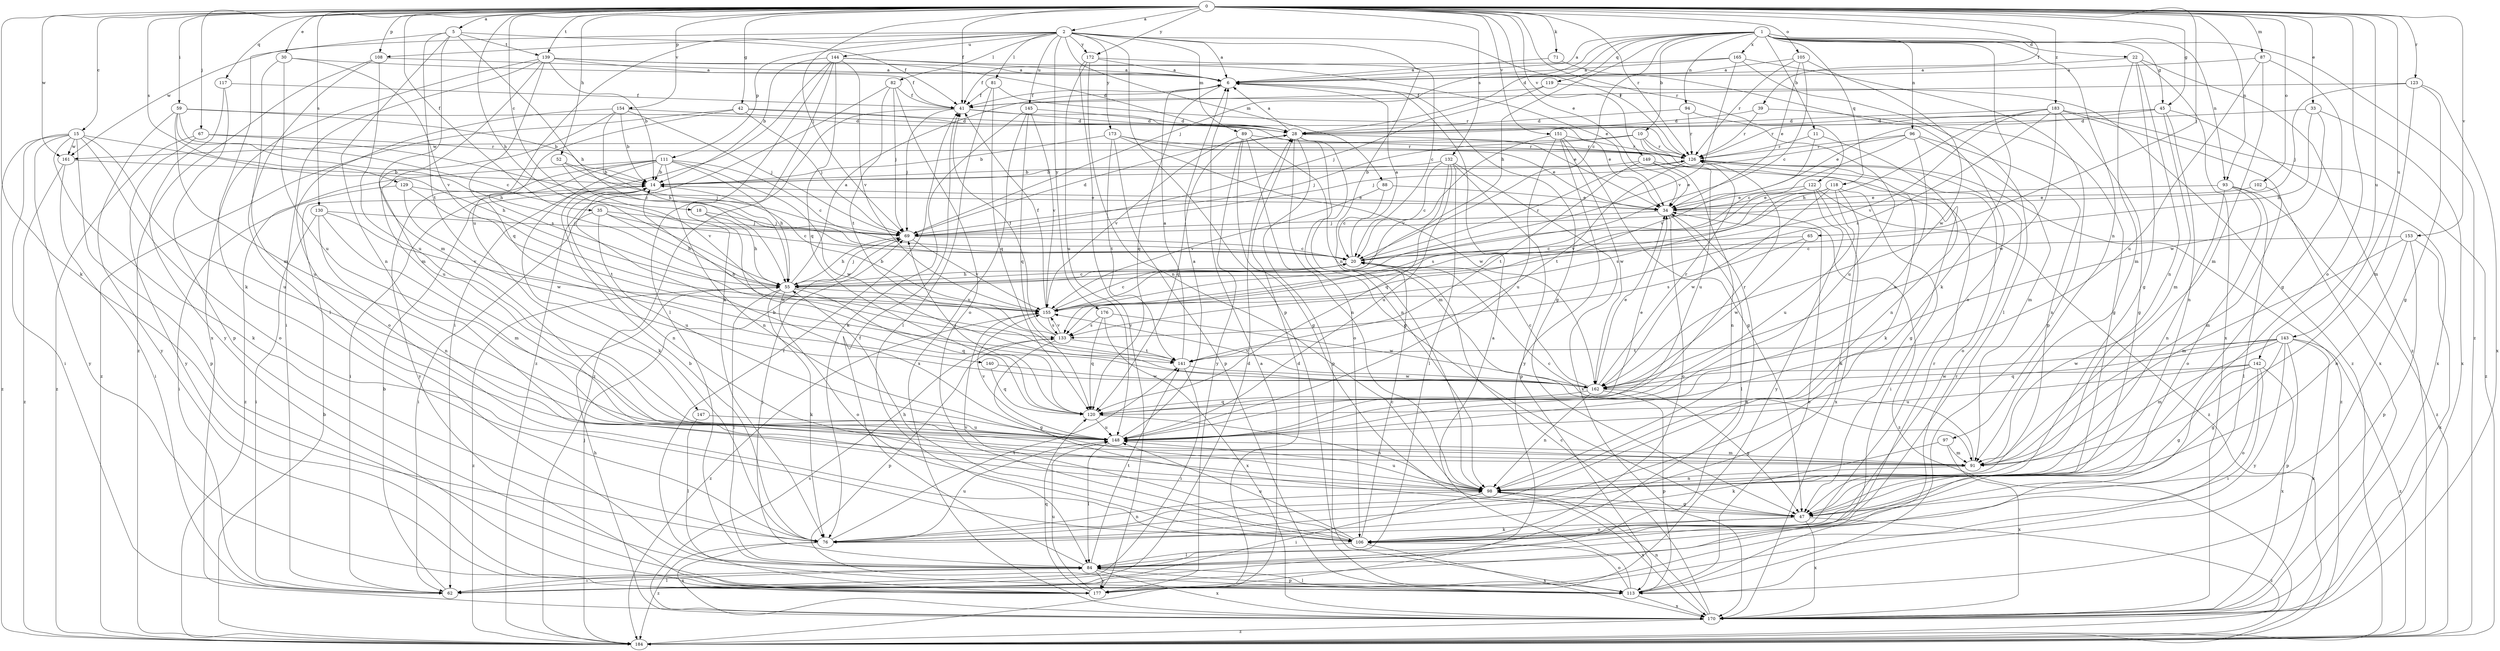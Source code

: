 strict digraph  {
0;
1;
2;
5;
6;
10;
11;
14;
15;
18;
20;
22;
28;
30;
33;
34;
35;
39;
41;
42;
45;
47;
52;
55;
59;
62;
65;
67;
69;
71;
76;
81;
82;
84;
87;
88;
89;
91;
93;
94;
96;
97;
98;
102;
105;
106;
108;
111;
113;
117;
118;
119;
120;
122;
123;
126;
129;
130;
132;
133;
139;
140;
141;
142;
143;
144;
145;
147;
148;
149;
151;
153;
154;
155;
161;
162;
165;
170;
172;
173;
176;
177;
183;
184;
0 -> 2  [label=a];
0 -> 5  [label=a];
0 -> 15  [label=c];
0 -> 18  [label=c];
0 -> 30  [label=e];
0 -> 33  [label=e];
0 -> 34  [label=e];
0 -> 35  [label=f];
0 -> 39  [label=f];
0 -> 41  [label=f];
0 -> 42  [label=g];
0 -> 45  [label=g];
0 -> 52  [label=h];
0 -> 55  [label=h];
0 -> 59  [label=i];
0 -> 65  [label=j];
0 -> 67  [label=j];
0 -> 69  [label=j];
0 -> 71  [label=k];
0 -> 76  [label=k];
0 -> 87  [label=m];
0 -> 93  [label=n];
0 -> 102  [label=o];
0 -> 105  [label=o];
0 -> 106  [label=o];
0 -> 108  [label=p];
0 -> 117  [label=q];
0 -> 122  [label=r];
0 -> 123  [label=r];
0 -> 126  [label=r];
0 -> 129  [label=s];
0 -> 130  [label=s];
0 -> 132  [label=s];
0 -> 139  [label=t];
0 -> 142  [label=u];
0 -> 143  [label=u];
0 -> 149  [label=v];
0 -> 151  [label=v];
0 -> 153  [label=v];
0 -> 154  [label=v];
0 -> 161  [label=w];
0 -> 172  [label=y];
0 -> 183  [label=z];
1 -> 6  [label=a];
1 -> 10  [label=b];
1 -> 11  [label=b];
1 -> 20  [label=c];
1 -> 22  [label=d];
1 -> 28  [label=d];
1 -> 45  [label=g];
1 -> 55  [label=h];
1 -> 69  [label=j];
1 -> 76  [label=k];
1 -> 93  [label=n];
1 -> 94  [label=n];
1 -> 96  [label=n];
1 -> 97  [label=n];
1 -> 118  [label=q];
1 -> 119  [label=q];
1 -> 165  [label=x];
1 -> 184  [label=z];
2 -> 6  [label=a];
2 -> 81  [label=l];
2 -> 82  [label=l];
2 -> 88  [label=m];
2 -> 89  [label=m];
2 -> 98  [label=n];
2 -> 108  [label=p];
2 -> 111  [label=p];
2 -> 113  [label=p];
2 -> 126  [label=r];
2 -> 144  [label=u];
2 -> 145  [label=u];
2 -> 147  [label=u];
2 -> 161  [label=w];
2 -> 172  [label=y];
2 -> 173  [label=y];
2 -> 176  [label=y];
5 -> 41  [label=f];
5 -> 55  [label=h];
5 -> 76  [label=k];
5 -> 91  [label=m];
5 -> 98  [label=n];
5 -> 139  [label=t];
5 -> 140  [label=t];
6 -> 41  [label=f];
6 -> 47  [label=g];
6 -> 120  [label=q];
10 -> 69  [label=j];
10 -> 76  [label=k];
10 -> 126  [label=r];
10 -> 148  [label=u];
10 -> 161  [label=w];
11 -> 98  [label=n];
11 -> 126  [label=r];
11 -> 155  [label=v];
14 -> 34  [label=e];
14 -> 98  [label=n];
15 -> 55  [label=h];
15 -> 62  [label=i];
15 -> 76  [label=k];
15 -> 106  [label=o];
15 -> 113  [label=p];
15 -> 148  [label=u];
15 -> 161  [label=w];
15 -> 177  [label=y];
15 -> 184  [label=z];
18 -> 55  [label=h];
18 -> 69  [label=j];
18 -> 162  [label=w];
20 -> 6  [label=a];
20 -> 55  [label=h];
20 -> 126  [label=r];
22 -> 6  [label=a];
22 -> 47  [label=g];
22 -> 91  [label=m];
22 -> 98  [label=n];
22 -> 170  [label=x];
22 -> 184  [label=z];
28 -> 6  [label=a];
28 -> 47  [label=g];
28 -> 98  [label=n];
28 -> 106  [label=o];
28 -> 113  [label=p];
28 -> 120  [label=q];
28 -> 126  [label=r];
30 -> 6  [label=a];
30 -> 91  [label=m];
30 -> 148  [label=u];
30 -> 155  [label=v];
33 -> 28  [label=d];
33 -> 55  [label=h];
33 -> 162  [label=w];
33 -> 170  [label=x];
34 -> 69  [label=j];
34 -> 84  [label=l];
34 -> 106  [label=o];
34 -> 184  [label=z];
35 -> 20  [label=c];
35 -> 55  [label=h];
35 -> 62  [label=i];
35 -> 69  [label=j];
35 -> 148  [label=u];
39 -> 28  [label=d];
39 -> 47  [label=g];
39 -> 126  [label=r];
41 -> 28  [label=d];
41 -> 34  [label=e];
41 -> 69  [label=j];
41 -> 184  [label=z];
42 -> 28  [label=d];
42 -> 34  [label=e];
42 -> 69  [label=j];
42 -> 133  [label=s];
42 -> 184  [label=z];
45 -> 28  [label=d];
45 -> 34  [label=e];
45 -> 91  [label=m];
45 -> 98  [label=n];
45 -> 126  [label=r];
45 -> 170  [label=x];
47 -> 76  [label=k];
47 -> 106  [label=o];
47 -> 170  [label=x];
47 -> 184  [label=z];
52 -> 14  [label=b];
52 -> 69  [label=j];
52 -> 155  [label=v];
55 -> 6  [label=a];
55 -> 20  [label=c];
55 -> 69  [label=j];
55 -> 76  [label=k];
55 -> 84  [label=l];
55 -> 106  [label=o];
55 -> 120  [label=q];
55 -> 155  [label=v];
55 -> 184  [label=z];
59 -> 14  [label=b];
59 -> 20  [label=c];
59 -> 28  [label=d];
59 -> 55  [label=h];
59 -> 148  [label=u];
59 -> 177  [label=y];
62 -> 14  [label=b];
62 -> 28  [label=d];
62 -> 34  [label=e];
62 -> 84  [label=l];
65 -> 20  [label=c];
65 -> 133  [label=s];
65 -> 162  [label=w];
67 -> 20  [label=c];
67 -> 126  [label=r];
67 -> 177  [label=y];
67 -> 184  [label=z];
69 -> 20  [label=c];
69 -> 28  [label=d];
69 -> 55  [label=h];
69 -> 155  [label=v];
71 -> 6  [label=a];
71 -> 106  [label=o];
76 -> 14  [label=b];
76 -> 98  [label=n];
76 -> 141  [label=t];
76 -> 148  [label=u];
76 -> 170  [label=x];
76 -> 184  [label=z];
81 -> 41  [label=f];
81 -> 84  [label=l];
81 -> 120  [label=q];
81 -> 126  [label=r];
82 -> 41  [label=f];
82 -> 69  [label=j];
82 -> 106  [label=o];
82 -> 141  [label=t];
82 -> 184  [label=z];
84 -> 41  [label=f];
84 -> 62  [label=i];
84 -> 69  [label=j];
84 -> 113  [label=p];
84 -> 126  [label=r];
84 -> 141  [label=t];
84 -> 170  [label=x];
84 -> 177  [label=y];
87 -> 6  [label=a];
87 -> 47  [label=g];
87 -> 91  [label=m];
87 -> 148  [label=u];
88 -> 20  [label=c];
88 -> 34  [label=e];
88 -> 155  [label=v];
89 -> 47  [label=g];
89 -> 91  [label=m];
89 -> 98  [label=n];
89 -> 126  [label=r];
89 -> 155  [label=v];
89 -> 177  [label=y];
91 -> 20  [label=c];
91 -> 98  [label=n];
93 -> 34  [label=e];
93 -> 84  [label=l];
93 -> 98  [label=n];
93 -> 106  [label=o];
93 -> 184  [label=z];
94 -> 28  [label=d];
94 -> 126  [label=r];
94 -> 148  [label=u];
96 -> 20  [label=c];
96 -> 69  [label=j];
96 -> 91  [label=m];
96 -> 98  [label=n];
96 -> 126  [label=r];
96 -> 148  [label=u];
97 -> 76  [label=k];
97 -> 91  [label=m];
97 -> 170  [label=x];
98 -> 47  [label=g];
98 -> 62  [label=i];
98 -> 148  [label=u];
98 -> 170  [label=x];
102 -> 34  [label=e];
102 -> 91  [label=m];
105 -> 6  [label=a];
105 -> 20  [label=c];
105 -> 34  [label=e];
105 -> 126  [label=r];
105 -> 162  [label=w];
106 -> 20  [label=c];
106 -> 55  [label=h];
106 -> 84  [label=l];
106 -> 148  [label=u];
106 -> 155  [label=v];
106 -> 170  [label=x];
108 -> 6  [label=a];
108 -> 84  [label=l];
108 -> 148  [label=u];
108 -> 184  [label=z];
111 -> 14  [label=b];
111 -> 20  [label=c];
111 -> 55  [label=h];
111 -> 62  [label=i];
111 -> 76  [label=k];
111 -> 98  [label=n];
111 -> 162  [label=w];
111 -> 177  [label=y];
111 -> 184  [label=z];
113 -> 6  [label=a];
113 -> 34  [label=e];
113 -> 84  [label=l];
113 -> 106  [label=o];
113 -> 126  [label=r];
113 -> 170  [label=x];
117 -> 41  [label=f];
117 -> 113  [label=p];
117 -> 177  [label=y];
118 -> 34  [label=e];
118 -> 62  [label=i];
118 -> 76  [label=k];
118 -> 133  [label=s];
118 -> 148  [label=u];
118 -> 155  [label=v];
118 -> 162  [label=w];
119 -> 41  [label=f];
119 -> 69  [label=j];
119 -> 184  [label=z];
120 -> 34  [label=e];
120 -> 69  [label=j];
120 -> 98  [label=n];
120 -> 126  [label=r];
120 -> 148  [label=u];
122 -> 34  [label=e];
122 -> 133  [label=s];
122 -> 170  [label=x];
122 -> 177  [label=y];
122 -> 184  [label=z];
123 -> 41  [label=f];
123 -> 47  [label=g];
123 -> 69  [label=j];
123 -> 91  [label=m];
123 -> 170  [label=x];
126 -> 14  [label=b];
126 -> 106  [label=o];
126 -> 141  [label=t];
126 -> 184  [label=z];
129 -> 34  [label=e];
129 -> 62  [label=i];
129 -> 141  [label=t];
129 -> 162  [label=w];
130 -> 62  [label=i];
130 -> 69  [label=j];
130 -> 91  [label=m];
130 -> 98  [label=n];
130 -> 155  [label=v];
132 -> 14  [label=b];
132 -> 20  [label=c];
132 -> 84  [label=l];
132 -> 113  [label=p];
132 -> 120  [label=q];
132 -> 148  [label=u];
132 -> 170  [label=x];
133 -> 14  [label=b];
133 -> 41  [label=f];
133 -> 47  [label=g];
133 -> 113  [label=p];
133 -> 141  [label=t];
133 -> 155  [label=v];
139 -> 6  [label=a];
139 -> 14  [label=b];
139 -> 28  [label=d];
139 -> 41  [label=f];
139 -> 62  [label=i];
139 -> 91  [label=m];
139 -> 120  [label=q];
139 -> 170  [label=x];
140 -> 120  [label=q];
140 -> 162  [label=w];
141 -> 6  [label=a];
141 -> 14  [label=b];
141 -> 62  [label=i];
141 -> 162  [label=w];
142 -> 47  [label=g];
142 -> 62  [label=i];
142 -> 106  [label=o];
142 -> 148  [label=u];
142 -> 162  [label=w];
142 -> 170  [label=x];
143 -> 47  [label=g];
143 -> 91  [label=m];
143 -> 113  [label=p];
143 -> 120  [label=q];
143 -> 141  [label=t];
143 -> 162  [label=w];
143 -> 170  [label=x];
143 -> 177  [label=y];
143 -> 184  [label=z];
144 -> 6  [label=a];
144 -> 14  [label=b];
144 -> 34  [label=e];
144 -> 62  [label=i];
144 -> 76  [label=k];
144 -> 84  [label=l];
144 -> 120  [label=q];
144 -> 155  [label=v];
145 -> 28  [label=d];
145 -> 76  [label=k];
145 -> 120  [label=q];
145 -> 155  [label=v];
145 -> 170  [label=x];
147 -> 84  [label=l];
147 -> 148  [label=u];
148 -> 6  [label=a];
148 -> 14  [label=b];
148 -> 84  [label=l];
148 -> 91  [label=m];
148 -> 155  [label=v];
149 -> 14  [label=b];
149 -> 34  [label=e];
149 -> 47  [label=g];
149 -> 98  [label=n];
149 -> 141  [label=t];
151 -> 47  [label=g];
151 -> 126  [label=r];
151 -> 148  [label=u];
151 -> 155  [label=v];
151 -> 162  [label=w];
151 -> 177  [label=y];
153 -> 20  [label=c];
153 -> 91  [label=m];
153 -> 98  [label=n];
153 -> 113  [label=p];
153 -> 170  [label=x];
154 -> 14  [label=b];
154 -> 28  [label=d];
154 -> 55  [label=h];
154 -> 69  [label=j];
154 -> 106  [label=o];
154 -> 148  [label=u];
155 -> 20  [label=c];
155 -> 41  [label=f];
155 -> 133  [label=s];
155 -> 184  [label=z];
161 -> 14  [label=b];
161 -> 62  [label=i];
161 -> 184  [label=z];
162 -> 20  [label=c];
162 -> 34  [label=e];
162 -> 47  [label=g];
162 -> 98  [label=n];
162 -> 113  [label=p];
162 -> 120  [label=q];
162 -> 126  [label=r];
162 -> 155  [label=v];
165 -> 6  [label=a];
165 -> 41  [label=f];
165 -> 84  [label=l];
165 -> 113  [label=p];
165 -> 155  [label=v];
170 -> 20  [label=c];
170 -> 55  [label=h];
170 -> 98  [label=n];
170 -> 133  [label=s];
170 -> 184  [label=z];
172 -> 6  [label=a];
172 -> 20  [label=c];
172 -> 98  [label=n];
172 -> 148  [label=u];
172 -> 177  [label=y];
173 -> 14  [label=b];
173 -> 34  [label=e];
173 -> 113  [label=p];
173 -> 126  [label=r];
173 -> 141  [label=t];
173 -> 162  [label=w];
176 -> 120  [label=q];
176 -> 133  [label=s];
176 -> 162  [label=w];
176 -> 170  [label=x];
177 -> 28  [label=d];
177 -> 41  [label=f];
177 -> 120  [label=q];
177 -> 148  [label=u];
183 -> 28  [label=d];
183 -> 47  [label=g];
183 -> 55  [label=h];
183 -> 133  [label=s];
183 -> 155  [label=v];
183 -> 162  [label=w];
183 -> 170  [label=x];
183 -> 184  [label=z];
184 -> 6  [label=a];
184 -> 14  [label=b];
184 -> 69  [label=j];
}
